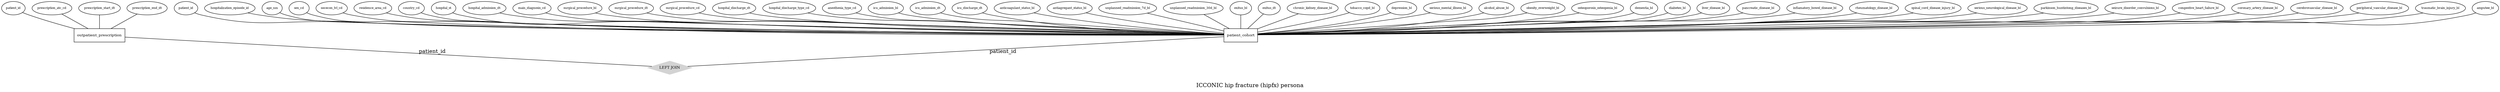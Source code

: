 graph ER {
	node [shape=box]
	patient_cohort [fontsize="10pt"]
	node [shape=ellipse]
	patient_cohort_patient_id [label=patient_id fontsize="8pt"]
	patient_cohort_patient_id -- patient_cohort [len=1.5]
	patient_cohort_hospitalization_episode_id [label=hospitalization_episode_id fontsize="8pt"]
	patient_cohort_hospitalization_episode_id -- patient_cohort [len=2.1]
	patient_cohort_age_nm [label=age_nm fontsize="8pt"]
	patient_cohort_age_nm -- patient_cohort [len=1.5]
	patient_cohort_sex_cd [label=sex_cd fontsize="8pt"]
	patient_cohort_sex_cd -- patient_cohort [len=1.5]
	patient_cohort_socecon_lvl_cd [label=socecon_lvl_cd fontsize="8pt"]
	patient_cohort_socecon_lvl_cd -- patient_cohort [len=1.5]
	patient_cohort_residence_area_cd [label=residence_area_cd fontsize="8pt"]
	patient_cohort_residence_area_cd -- patient_cohort [len=2.1]
	patient_cohort_country_cd [label=country_cd fontsize="8pt"]
	patient_cohort_country_cd -- patient_cohort [len=1.5]
	patient_cohort_hospital_st [label=hospital_st fontsize="8pt"]
	patient_cohort_hospital_st -- patient_cohort [len=1.5]
	patient_cohort_hospital_admission_dt [label=hospital_admission_dt fontsize="8pt"]
	patient_cohort_hospital_admission_dt -- patient_cohort [len=2.1]
	patient_cohort_main_diagnosis_cd [label=main_diagnosis_cd fontsize="8pt"]
	patient_cohort_main_diagnosis_cd -- patient_cohort [len=2.1]
	patient_cohort_surgical_procedure_bl [label=surgical_procedure_bl fontsize="8pt"]
	patient_cohort_surgical_procedure_bl -- patient_cohort [len=2.1]
	patient_cohort_surgical_procedure_dt [label=surgical_procedure_dt fontsize="8pt"]
	patient_cohort_surgical_procedure_dt -- patient_cohort [len=2.1]
	patient_cohort_surgical_procedure_cd [label=surgical_procedure_cd fontsize="8pt"]
	patient_cohort_surgical_procedure_cd -- patient_cohort [len=2.1]
	patient_cohort_hospital_discharge_dt [label=hospital_discharge_dt fontsize="8pt"]
	patient_cohort_hospital_discharge_dt -- patient_cohort [len=2.1]
	patient_cohort_hospital_discharge_type_cd [label=hospital_discharge_type_cd fontsize="8pt"]
	patient_cohort_hospital_discharge_type_cd -- patient_cohort [len=2.1]
	patient_cohort_anesthesia_type_cd [label=anesthesia_type_cd fontsize="8pt"]
	patient_cohort_anesthesia_type_cd -- patient_cohort [len=2.1]
	patient_cohort_icu_admission_bl [label=icu_admission_bl fontsize="8pt"]
	patient_cohort_icu_admission_bl -- patient_cohort [len=2.1]
	patient_cohort_icu_admission_dt [label=icu_admission_dt fontsize="8pt"]
	patient_cohort_icu_admission_dt -- patient_cohort [len=2.1]
	patient_cohort_icu_discharge_dt [label=icu_discharge_dt fontsize="8pt"]
	patient_cohort_icu_discharge_dt -- patient_cohort [len=2.1]
	patient_cohort_anticoagulant_status_bl [label=anticoagulant_status_bl fontsize="8pt"]
	patient_cohort_anticoagulant_status_bl -- patient_cohort [len=2.1]
	patient_cohort_antiagregant_status_bl [label=antiagregant_status_bl fontsize="8pt"]
	patient_cohort_antiagregant_status_bl -- patient_cohort [len=2.1]
	patient_cohort_unplanned_readmission_7d_bl [label=unplanned_readmission_7d_bl fontsize="8pt"]
	patient_cohort_unplanned_readmission_7d_bl -- patient_cohort [len=2.1]
	patient_cohort_unplanned_readmission_30d_bl [label=unplanned_readmission_30d_bl fontsize="8pt"]
	patient_cohort_unplanned_readmission_30d_bl -- patient_cohort [len=2.1]
	patient_cohort_exitus_bl [label=exitus_bl fontsize="8pt"]
	patient_cohort_exitus_bl -- patient_cohort [len=1.5]
	patient_cohort_exitus_dt [label=exitus_dt fontsize="8pt"]
	patient_cohort_exitus_dt -- patient_cohort [len=1.5]
	patient_cohort_chronic_kidney_disease_bl [label=chronic_kidney_disease_bl fontsize="8pt"]
	patient_cohort_chronic_kidney_disease_bl -- patient_cohort [len=2.1]
	patient_cohort_tobacco_copd_bl [label=tobacco_copd_bl fontsize="8pt"]
	patient_cohort_tobacco_copd_bl -- patient_cohort [len=1.5]
	patient_cohort_depression_bl [label=depression_bl fontsize="8pt"]
	patient_cohort_depression_bl -- patient_cohort [len=1.5]
	patient_cohort_serious_mental_illness_bl [label=serious_mental_illness_bl fontsize="8pt"]
	patient_cohort_serious_mental_illness_bl -- patient_cohort [len=2.1]
	patient_cohort_alcohol_abuse_bl [label=alcohol_abuse_bl fontsize="8pt"]
	patient_cohort_alcohol_abuse_bl -- patient_cohort [len=2.1]
	patient_cohort_obesity_overweight_bl [label=obesity_overweight_bl fontsize="8pt"]
	patient_cohort_obesity_overweight_bl -- patient_cohort [len=2.1]
	patient_cohort_osteoporosis_osteopenia_bl [label=osteoporosis_osteopenia_bl fontsize="8pt"]
	patient_cohort_osteoporosis_osteopenia_bl -- patient_cohort [len=2.1]
	patient_cohort_dementia_bl [label=dementia_bl fontsize="8pt"]
	patient_cohort_dementia_bl -- patient_cohort [len=1.5]
	patient_cohort_diabetes_bl [label=diabetes_bl fontsize="8pt"]
	patient_cohort_diabetes_bl -- patient_cohort [len=1.5]
	patient_cohort_liver_disease_bl [label=liver_disease_bl fontsize="8pt"]
	patient_cohort_liver_disease_bl -- patient_cohort [len=2.1]
	patient_cohort_pancreatic_disease_bl [label=pancreatic_disease_bl fontsize="8pt"]
	patient_cohort_pancreatic_disease_bl -- patient_cohort [len=2.1]
	patient_cohort_inflamatory_bowel_disease_bl [label=inflamatory_bowel_disease_bl fontsize="8pt"]
	patient_cohort_inflamatory_bowel_disease_bl -- patient_cohort [len=2.1]
	patient_cohort_rheumatology_disease_bl [label=rheumatology_disease_bl fontsize="8pt"]
	patient_cohort_rheumatology_disease_bl -- patient_cohort [len=2.1]
	patient_cohort_spinal_cord_disease_injury_bl [label=spinal_cord_disease_injury_bl fontsize="8pt"]
	patient_cohort_spinal_cord_disease_injury_bl -- patient_cohort [len=2.1]
	patient_cohort_serious_neurological_disease_bl [label=serious_neurological_disease_bl fontsize="8pt"]
	patient_cohort_serious_neurological_disease_bl -- patient_cohort [len=2.1]
	patient_cohort_parkinson_huntintong_diseases_bl [label=parkinson_huntintong_diseases_bl fontsize="8pt"]
	patient_cohort_parkinson_huntintong_diseases_bl -- patient_cohort [len=2.1]
	patient_cohort_seizure_disorder_convulsions_bl [label=seizure_disorder_convulsions_bl fontsize="8pt"]
	patient_cohort_seizure_disorder_convulsions_bl -- patient_cohort [len=2.1]
	patient_cohort_congestive_heart_failure_bl [label=congestive_heart_failure_bl fontsize="8pt"]
	patient_cohort_congestive_heart_failure_bl -- patient_cohort [len=2.1]
	patient_cohort_coronary_artery_disease_bl [label=coronary_artery_disease_bl fontsize="8pt"]
	patient_cohort_coronary_artery_disease_bl -- patient_cohort [len=2.1]
	patient_cohort_cerebrovascular_disease_bl [label=cerebrovascular_disease_bl fontsize="8pt"]
	patient_cohort_cerebrovascular_disease_bl -- patient_cohort [len=2.1]
	patient_cohort_peripheral_vascular_disease_bl [label=peripheral_vascular_disease_bl fontsize="8pt"]
	patient_cohort_peripheral_vascular_disease_bl -- patient_cohort [len=2.1]
	patient_cohort_traumatic_brain_injury_bl [label=traumatic_brain_injury_bl fontsize="8pt"]
	patient_cohort_traumatic_brain_injury_bl -- patient_cohort [len=2.1]
	patient_cohort_amputee_bl [label=amputee_bl fontsize="8pt"]
	patient_cohort_amputee_bl -- patient_cohort [len=1.5]
	node [shape=box]
	outpatient_prescription [fontsize="10pt"]
	node [shape=ellipse]
	outpatient_prescription_patient_id [label=patient_id fontsize="8pt"]
	outpatient_prescription_patient_id -- outpatient_prescription [len=1.5]
	outpatient_prescription_prescription_atc_cd [label=prescription_atc_cd fontsize="8pt"]
	outpatient_prescription_prescription_atc_cd -- outpatient_prescription [len=2.1]
	outpatient_prescription_prescription_start_dt [label=prescription_start_dt fontsize="8pt"]
	outpatient_prescription_prescription_start_dt -- outpatient_prescription [len=2.1]
	outpatient_prescription_prescription_end_dt [label=prescription_end_dt fontsize="8pt"]
	outpatient_prescription_prescription_end_dt -- outpatient_prescription [len=2.1]
	node [shape=box]
	node [color=lightgrey shape=diamond style=filled]
	"patient_cohort-outpatient_prescription" [label="LEFT JOIN" fontsize=10]
	patient_cohort -- "patient_cohort-outpatient_prescription" [label=patient_id len=2.5]
	outpatient_prescription -- "patient_cohort-outpatient_prescription" [label=patient_id len=2.5]
	label="\nICCONIC hip fracture (hipfx) persona"
	fontsize=15
}
